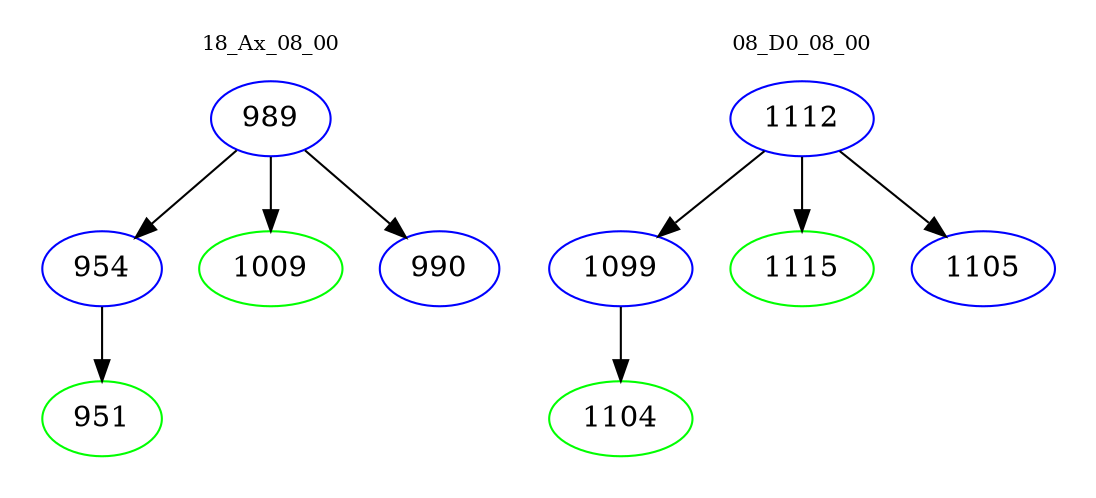 digraph{
subgraph cluster_0 {
color = white
label = "18_Ax_08_00";
fontsize=10;
T0_989 [label="989", color="blue"]
T0_989 -> T0_954 [color="black"]
T0_954 [label="954", color="blue"]
T0_954 -> T0_951 [color="black"]
T0_951 [label="951", color="green"]
T0_989 -> T0_1009 [color="black"]
T0_1009 [label="1009", color="green"]
T0_989 -> T0_990 [color="black"]
T0_990 [label="990", color="blue"]
}
subgraph cluster_1 {
color = white
label = "08_D0_08_00";
fontsize=10;
T1_1112 [label="1112", color="blue"]
T1_1112 -> T1_1099 [color="black"]
T1_1099 [label="1099", color="blue"]
T1_1099 -> T1_1104 [color="black"]
T1_1104 [label="1104", color="green"]
T1_1112 -> T1_1115 [color="black"]
T1_1115 [label="1115", color="green"]
T1_1112 -> T1_1105 [color="black"]
T1_1105 [label="1105", color="blue"]
}
}
